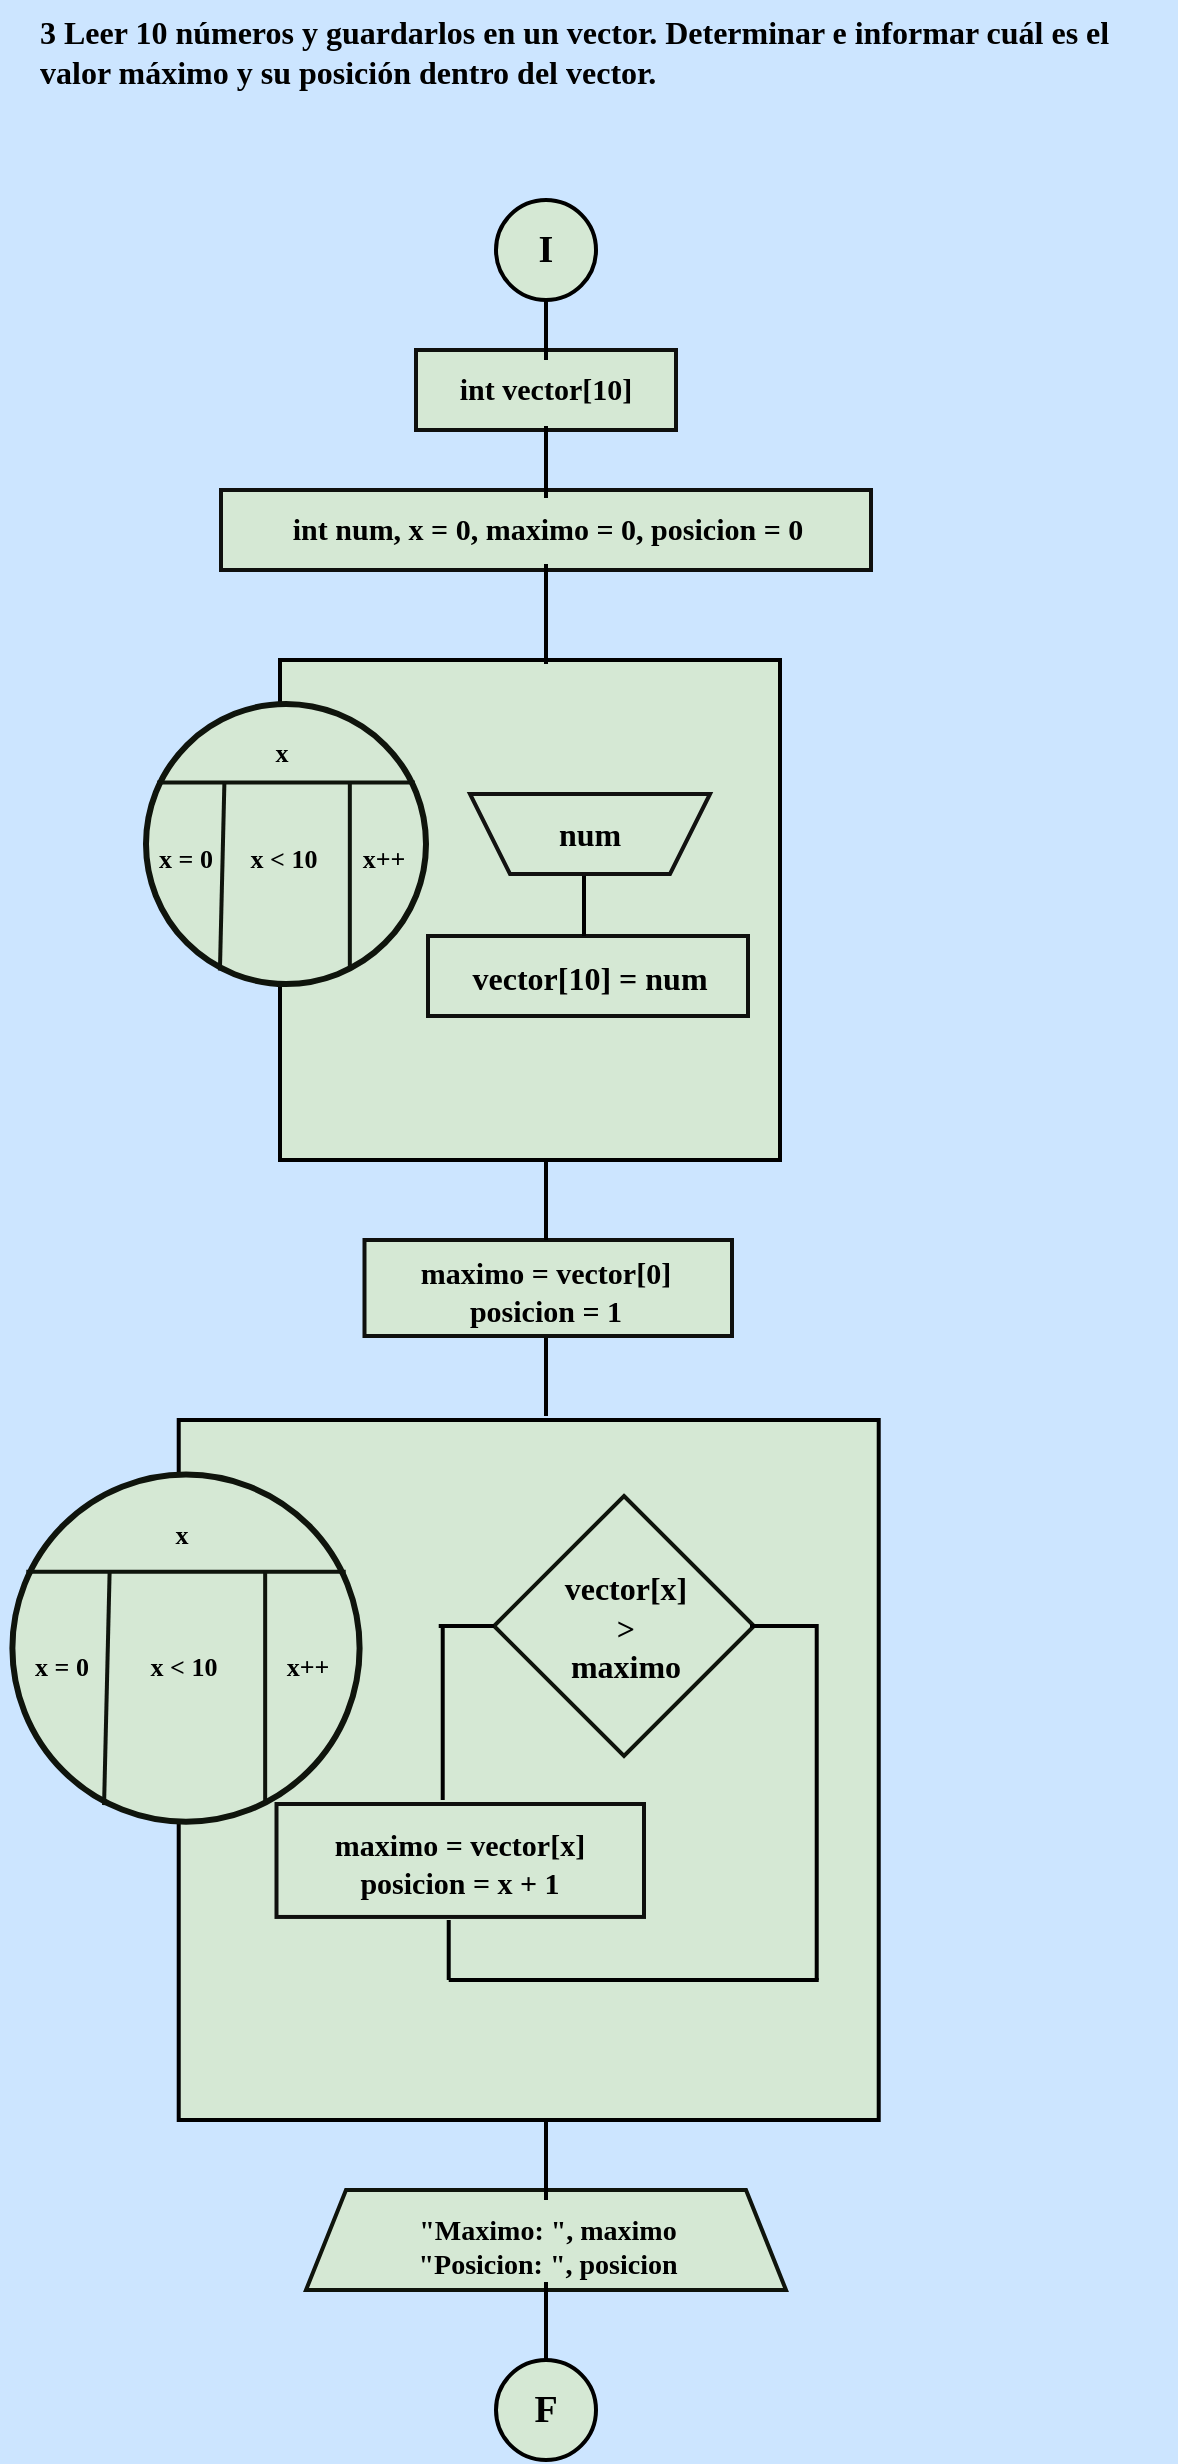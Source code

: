 <mxfile version="24.4.8" type="device">
  <diagram name="Página-1" id="N_XMOAclhd_N4I7GmVK0">
    <mxGraphModel dx="1420" dy="830" grid="1" gridSize="10" guides="1" tooltips="1" connect="1" arrows="1" fold="1" page="1" pageScale="1" pageWidth="827" pageHeight="1169" background="#CCE5FF" math="0" shadow="0">
      <root>
        <mxCell id="0" />
        <mxCell id="1" parent="0" />
        <mxCell id="tAWPGi2jO7DJqhwMYPtC-1" value="&lt;b style=&quot;font-size: 16px;&quot;&gt;&lt;font style=&quot;font-size: 16px;&quot; color=&quot;#000000&quot; face=&quot;Comic Sans MS&quot;&gt;3 Leer 10 números y guardarlos en un vector. Determinar e informar cuál es el valor máximo y su posición dentro del vector.&lt;/font&gt;&lt;/b&gt;" style="text;whiteSpace=wrap;html=1;fontFamily=Architects Daughter;fontSource=https%3A%2F%2Ffonts.googleapis.com%2Fcss%3Ffamily%3DArchitects%2BDaughter;" parent="1" vertex="1">
          <mxGeometry x="100" y="20" width="570" height="60" as="geometry" />
        </mxCell>
        <mxCell id="TJ2M6cgu7bd1UGa0eYtn-57" value="" style="group;aspect=fixed;" vertex="1" connectable="0" parent="1">
          <mxGeometry x="91.36" y="120" width="439.28" height="1130" as="geometry" />
        </mxCell>
        <mxCell id="tAWPGi2jO7DJqhwMYPtC-8" value="" style="group;aspect=fixed;" parent="TJ2M6cgu7bd1UGa0eYtn-57" vertex="1" connectable="0">
          <mxGeometry x="238.64" width="50" height="50" as="geometry" />
        </mxCell>
        <mxCell id="tAWPGi2jO7DJqhwMYPtC-2" value="" style="strokeWidth=2;html=1;shape=mxgraph.flowchart.start_2;whiteSpace=wrap;rounded=0;labelBackgroundColor=none;strokeColor=#000000;align=center;verticalAlign=middle;fontFamily=Helvetica;fontSize=12;fontColor=default;fillColor=#d5e8d4;aspect=fixed;" parent="tAWPGi2jO7DJqhwMYPtC-8" vertex="1">
          <mxGeometry width="50" height="50" as="geometry" />
        </mxCell>
        <mxCell id="tAWPGi2jO7DJqhwMYPtC-6" value="&lt;b&gt;&lt;font color=&quot;#000000&quot; style=&quot;font-size: 19px;&quot; face=&quot;Comic Sans MS&quot;&gt;I&lt;/font&gt;&lt;/b&gt;" style="text;strokeColor=none;align=center;fillColor=none;html=1;verticalAlign=middle;whiteSpace=wrap;rounded=0;fontFamily=Architects Daughter;fontSource=https%3A%2F%2Ffonts.googleapis.com%2Fcss%3Ffamily%3DArchitects%2BDaughter;aspect=fixed;" parent="tAWPGi2jO7DJqhwMYPtC-8" vertex="1">
          <mxGeometry x="5" y="10" width="40" height="30" as="geometry" />
        </mxCell>
        <mxCell id="tAWPGi2jO7DJqhwMYPtC-9" value="" style="group;aspect=fixed;" parent="TJ2M6cgu7bd1UGa0eYtn-57" vertex="1" connectable="0">
          <mxGeometry x="238.64" y="1080" width="50" height="50" as="geometry" />
        </mxCell>
        <mxCell id="tAWPGi2jO7DJqhwMYPtC-3" value="" style="strokeWidth=2;html=1;shape=mxgraph.flowchart.start_2;whiteSpace=wrap;rounded=0;labelBackgroundColor=none;strokeColor=#000000;align=center;verticalAlign=middle;fontFamily=Helvetica;fontSize=12;fontColor=default;fillColor=#d5e8d4;" parent="tAWPGi2jO7DJqhwMYPtC-9" vertex="1">
          <mxGeometry width="50" height="50" as="geometry" />
        </mxCell>
        <mxCell id="tAWPGi2jO7DJqhwMYPtC-7" value="&lt;b&gt;&lt;font color=&quot;#000000&quot; style=&quot;font-size: 19px;&quot; face=&quot;Comic Sans MS&quot;&gt;F&lt;/font&gt;&lt;/b&gt;" style="text;strokeColor=none;align=center;fillColor=none;html=1;verticalAlign=middle;whiteSpace=wrap;rounded=0;fontFamily=Architects Daughter;fontSource=https://fonts.googleapis.com/css?family=Architects+Daughter;" parent="tAWPGi2jO7DJqhwMYPtC-9" vertex="1">
          <mxGeometry x="5" y="10" width="40" height="30" as="geometry" />
        </mxCell>
        <mxCell id="tAWPGi2jO7DJqhwMYPtC-13" value="" style="group;aspect=fixed;" parent="TJ2M6cgu7bd1UGa0eYtn-57" vertex="1" connectable="0">
          <mxGeometry x="168.64" y="70" width="190" height="50" as="geometry" />
        </mxCell>
        <mxCell id="tAWPGi2jO7DJqhwMYPtC-4" value="" style="rounded=0;whiteSpace=wrap;html=1;labelBackgroundColor=none;strokeColor=#0f100e;strokeWidth=2;align=center;verticalAlign=middle;fontFamily=Helvetica;fontSize=12;fontColor=default;fillColor=#d5e8d4;" parent="tAWPGi2jO7DJqhwMYPtC-13" vertex="1">
          <mxGeometry x="30" y="5" width="130" height="40" as="geometry" />
        </mxCell>
        <mxCell id="tAWPGi2jO7DJqhwMYPtC-10" value="&lt;font color=&quot;#000000&quot; face=&quot;Comic Sans MS&quot;&gt;&lt;span style=&quot;font-size: 15px;&quot;&gt;&lt;b&gt;int vector[10]&lt;/b&gt;&lt;/span&gt;&lt;/font&gt;" style="text;strokeColor=none;align=center;fillColor=none;html=1;verticalAlign=middle;whiteSpace=wrap;rounded=0;fontFamily=Architects Daughter;fontSource=https%3A%2F%2Ffonts.googleapis.com%2Fcss%3Ffamily%3DArchitects%2BDaughter;" parent="tAWPGi2jO7DJqhwMYPtC-13" vertex="1">
          <mxGeometry width="190" height="50" as="geometry" />
        </mxCell>
        <mxCell id="TJ2M6cgu7bd1UGa0eYtn-53" value="" style="line;strokeWidth=2;direction=south;html=1;hachureGap=4;fontFamily=Architects Daughter;fontSource=https://fonts.googleapis.com/css?family=Architects+Daughter;strokeColor=#000000;" vertex="1" parent="tAWPGi2jO7DJqhwMYPtC-13">
          <mxGeometry x="90" y="-20" width="10" height="30" as="geometry" />
        </mxCell>
        <mxCell id="tAWPGi2jO7DJqhwMYPtC-14" value="" style="group;aspect=fixed;" parent="TJ2M6cgu7bd1UGa0eYtn-57" vertex="1" connectable="0">
          <mxGeometry x="101.14" y="130" width="325" height="70" as="geometry" />
        </mxCell>
        <mxCell id="tAWPGi2jO7DJqhwMYPtC-11" value="" style="rounded=0;whiteSpace=wrap;html=1;labelBackgroundColor=none;strokeColor=#0f100e;strokeWidth=2;align=center;verticalAlign=middle;fontFamily=Helvetica;fontSize=12;fontColor=default;fillColor=#d5e8d4;" parent="tAWPGi2jO7DJqhwMYPtC-14" vertex="1">
          <mxGeometry y="15" width="325" height="40" as="geometry" />
        </mxCell>
        <mxCell id="tAWPGi2jO7DJqhwMYPtC-12" value="&lt;font face=&quot;Comic Sans MS&quot; color=&quot;#000000&quot;&gt;&lt;span style=&quot;font-size: 15px;&quot;&gt;&lt;b&gt;int num, x = 0, maximo = 0, posicion = 0&lt;/b&gt;&lt;/span&gt;&lt;/font&gt;" style="text;strokeColor=none;align=center;fillColor=none;html=1;verticalAlign=middle;whiteSpace=wrap;rounded=0;fontFamily=Architects Daughter;fontSource=https://fonts.googleapis.com/css?family=Architects+Daughter;" parent="tAWPGi2jO7DJqhwMYPtC-14" vertex="1">
          <mxGeometry x="3" width="320" height="70" as="geometry" />
        </mxCell>
        <mxCell id="TJ2M6cgu7bd1UGa0eYtn-52" value="" style="line;strokeWidth=2;direction=south;html=1;hachureGap=4;fontFamily=Architects Daughter;fontSource=https://fonts.googleapis.com/css?family=Architects+Daughter;strokeColor=#000000;" vertex="1" parent="tAWPGi2jO7DJqhwMYPtC-14">
          <mxGeometry x="157.5" y="-17" width="10" height="36" as="geometry" />
        </mxCell>
        <mxCell id="TJ2M6cgu7bd1UGa0eYtn-1" value="" style="group;aspect=fixed;" vertex="1" connectable="0" parent="TJ2M6cgu7bd1UGa0eYtn-57">
          <mxGeometry x="58.64" y="230" width="322" height="250" as="geometry" />
        </mxCell>
        <mxCell id="TJ2M6cgu7bd1UGa0eYtn-2" value="" style="whiteSpace=wrap;html=1;aspect=fixed;rounded=0;labelBackgroundColor=none;strokeColor=#000000;strokeWidth=2;align=center;verticalAlign=middle;fontFamily=Helvetica;fontSize=12;fontColor=default;fillColor=#d5e8d4;" vertex="1" parent="TJ2M6cgu7bd1UGa0eYtn-1">
          <mxGeometry x="72" width="250" height="250" as="geometry" />
        </mxCell>
        <mxCell id="TJ2M6cgu7bd1UGa0eYtn-3" value="" style="group;aspect=fixed;" vertex="1" connectable="0" parent="TJ2M6cgu7bd1UGa0eYtn-1">
          <mxGeometry y="22" width="149" height="140" as="geometry" />
        </mxCell>
        <mxCell id="TJ2M6cgu7bd1UGa0eYtn-4" value="" style="ellipse;whiteSpace=wrap;html=1;aspect=fixed;rounded=0;labelBackgroundColor=none;strokeColor=#0F140C;strokeWidth=3;align=center;verticalAlign=middle;fontFamily=Helvetica;fontSize=12;fontColor=default;fillColor=#d5e8d4;container=0;" vertex="1" parent="TJ2M6cgu7bd1UGa0eYtn-3">
          <mxGeometry x="5" width="140" height="140" as="geometry" />
        </mxCell>
        <mxCell id="TJ2M6cgu7bd1UGa0eYtn-5" value="" style="endArrow=none;html=1;rounded=0;strokeColor=#0F140C;fontFamily=Helvetica;fontSize=12;fontColor=default;fillColor=#B2C9AB;strokeWidth=2;" edge="1" parent="TJ2M6cgu7bd1UGa0eYtn-3">
          <mxGeometry width="50" height="50" relative="1" as="geometry">
            <mxPoint x="139.4" y="39.2" as="sourcePoint" />
            <mxPoint x="10.6" y="39.2" as="targetPoint" />
          </mxGeometry>
        </mxCell>
        <mxCell id="TJ2M6cgu7bd1UGa0eYtn-6" value="" style="endArrow=none;html=1;rounded=0;strokeColor=#0F140C;fontFamily=Helvetica;fontSize=12;fontColor=default;fillColor=#B2C9AB;exitX=0.264;exitY=0.952;exitDx=0;exitDy=0;exitPerimeter=0;strokeWidth=2;" edge="1" parent="TJ2M6cgu7bd1UGa0eYtn-3" source="TJ2M6cgu7bd1UGa0eYtn-4">
          <mxGeometry width="50" height="50" relative="1" as="geometry">
            <mxPoint x="38.6" y="84" as="sourcePoint" />
            <mxPoint x="44.2" y="39.2" as="targetPoint" />
          </mxGeometry>
        </mxCell>
        <mxCell id="TJ2M6cgu7bd1UGa0eYtn-7" value="" style="endArrow=none;html=1;rounded=0;strokeColor=#0F140C;fontFamily=Helvetica;fontSize=12;fontColor=default;fillColor=#B2C9AB;exitX=0.728;exitY=0.948;exitDx=0;exitDy=0;exitPerimeter=0;strokeWidth=2;" edge="1" parent="TJ2M6cgu7bd1UGa0eYtn-3" source="TJ2M6cgu7bd1UGa0eYtn-4">
          <mxGeometry width="50" height="50" relative="1" as="geometry">
            <mxPoint x="89.0" y="95.2" as="sourcePoint" />
            <mxPoint x="106.92" y="39.2" as="targetPoint" />
          </mxGeometry>
        </mxCell>
        <mxCell id="TJ2M6cgu7bd1UGa0eYtn-8" value="&lt;font face=&quot;Comic Sans MS&quot; color=&quot;#000000&quot;&gt;&lt;span style=&quot;font-size: 13px;&quot;&gt;&lt;b&gt;x&lt;/b&gt;&lt;/span&gt;&lt;/font&gt;" style="text;strokeColor=none;align=center;fillColor=none;html=1;verticalAlign=middle;whiteSpace=wrap;rounded=0;fontFamily=Architects Daughter;fontSource=https://fonts.googleapis.com/css?family=Architects+Daughter;container=0;" vertex="1" parent="TJ2M6cgu7bd1UGa0eYtn-3">
          <mxGeometry x="48" y="10" width="50" height="30" as="geometry" />
        </mxCell>
        <mxCell id="TJ2M6cgu7bd1UGa0eYtn-9" value="&lt;font color=&quot;#000000&quot; size=&quot;1&quot; face=&quot;Comic Sans MS&quot;&gt;&lt;b style=&quot;font-size: 13px;&quot;&gt;x++&lt;/b&gt;&lt;/font&gt;" style="text;strokeColor=none;align=center;fillColor=none;html=1;verticalAlign=middle;whiteSpace=wrap;rounded=0;fontFamily=Architects Daughter;fontSource=https://fonts.googleapis.com/css?family=Architects+Daughter;container=0;" vertex="1" parent="TJ2M6cgu7bd1UGa0eYtn-3">
          <mxGeometry x="99" y="63" width="50" height="30" as="geometry" />
        </mxCell>
        <mxCell id="TJ2M6cgu7bd1UGa0eYtn-10" value="&lt;font color=&quot;#000000&quot; size=&quot;1&quot; face=&quot;Comic Sans MS&quot;&gt;&lt;b style=&quot;font-size: 13px;&quot;&gt;x &amp;lt; 10&lt;/b&gt;&lt;/font&gt;" style="text;strokeColor=none;align=center;fillColor=none;html=1;verticalAlign=middle;whiteSpace=wrap;rounded=0;fontFamily=Architects Daughter;fontSource=https://fonts.googleapis.com/css?family=Architects+Daughter;container=0;" vertex="1" parent="TJ2M6cgu7bd1UGa0eYtn-3">
          <mxGeometry x="44" y="63" width="60" height="30" as="geometry" />
        </mxCell>
        <mxCell id="TJ2M6cgu7bd1UGa0eYtn-11" value="&lt;font color=&quot;#000000&quot; size=&quot;1&quot; face=&quot;Comic Sans MS&quot;&gt;&lt;b style=&quot;font-size: 13px;&quot;&gt;x = 0&lt;/b&gt;&lt;/font&gt;" style="text;strokeColor=none;align=center;fillColor=none;html=1;verticalAlign=middle;whiteSpace=wrap;rounded=0;fontFamily=Architects Daughter;fontSource=https://fonts.googleapis.com/css?family=Architects+Daughter;container=0;" vertex="1" parent="TJ2M6cgu7bd1UGa0eYtn-3">
          <mxGeometry y="63" width="50" height="30" as="geometry" />
        </mxCell>
        <mxCell id="TJ2M6cgu7bd1UGa0eYtn-12" value="" style="group;aspect=fixed;" vertex="1" connectable="0" parent="TJ2M6cgu7bd1UGa0eYtn-1">
          <mxGeometry x="167" y="67" width="120" height="40" as="geometry" />
        </mxCell>
        <mxCell id="TJ2M6cgu7bd1UGa0eYtn-13" value="" style="shape=trapezoid;perimeter=trapezoidPerimeter;whiteSpace=wrap;html=1;fixedSize=1;rounded=0;labelBackgroundColor=none;strokeColor=#121211;strokeWidth=2;align=center;verticalAlign=middle;fontFamily=Helvetica;fontSize=12;fontColor=default;fillColor=#d5e8d4;direction=west;container=0;" vertex="1" parent="TJ2M6cgu7bd1UGa0eYtn-12">
          <mxGeometry width="120" height="40" as="geometry">
            <mxRectangle x="-1020" y="-650" width="50" height="40" as="alternateBounds" />
          </mxGeometry>
        </mxCell>
        <mxCell id="TJ2M6cgu7bd1UGa0eYtn-14" value="&lt;font size=&quot;1&quot; face=&quot;Comic Sans MS&quot; color=&quot;#000000&quot;&gt;&lt;b style=&quot;font-size: 16px;&quot;&gt;num&lt;/b&gt;&lt;/font&gt;" style="text;strokeColor=none;align=center;fillColor=none;html=1;verticalAlign=middle;whiteSpace=wrap;rounded=0;fontFamily=Architects Daughter;fontSource=https://fonts.googleapis.com/css?family=Architects+Daughter;container=0;" vertex="1" parent="TJ2M6cgu7bd1UGa0eYtn-12">
          <mxGeometry x="20" y="5" width="80" height="30" as="geometry" />
        </mxCell>
        <mxCell id="TJ2M6cgu7bd1UGa0eYtn-15" value="" style="group;aspect=fixed;" vertex="1" connectable="0" parent="TJ2M6cgu7bd1UGa0eYtn-1">
          <mxGeometry x="137" y="138" width="180" height="40" as="geometry" />
        </mxCell>
        <mxCell id="TJ2M6cgu7bd1UGa0eYtn-16" value="" style="rounded=0;whiteSpace=wrap;html=1;labelBackgroundColor=none;strokeColor=#0f100e;strokeWidth=2;align=center;verticalAlign=middle;fontFamily=Helvetica;fontSize=12;fontColor=default;fillColor=#d5e8d4;" vertex="1" parent="TJ2M6cgu7bd1UGa0eYtn-15">
          <mxGeometry x="9" width="160" height="40" as="geometry" />
        </mxCell>
        <mxCell id="TJ2M6cgu7bd1UGa0eYtn-17" value="&lt;font size=&quot;1&quot; face=&quot;Comic Sans MS&quot; color=&quot;#000000&quot;&gt;&lt;b style=&quot;font-size: 16px;&quot;&gt;vector[10] = num&lt;/b&gt;&lt;/font&gt;" style="text;strokeColor=none;align=center;fillColor=none;html=1;verticalAlign=middle;whiteSpace=wrap;rounded=0;fontFamily=Architects Daughter;fontSource=https://fonts.googleapis.com/css?family=Architects+Daughter;" vertex="1" parent="TJ2M6cgu7bd1UGa0eYtn-15">
          <mxGeometry y="6" width="180" height="30" as="geometry" />
        </mxCell>
        <mxCell id="TJ2M6cgu7bd1UGa0eYtn-58" value="" style="line;strokeWidth=2;direction=south;html=1;hachureGap=4;fontFamily=Architects Daughter;fontSource=https://fonts.googleapis.com/css?family=Architects+Daughter;strokeColor=#000000;" vertex="1" parent="TJ2M6cgu7bd1UGa0eYtn-1">
          <mxGeometry x="219" y="108" width="10" height="30" as="geometry" />
        </mxCell>
        <mxCell id="TJ2M6cgu7bd1UGa0eYtn-23" value="" style="group;aspect=fixed;" vertex="1" connectable="0" parent="TJ2M6cgu7bd1UGa0eYtn-57">
          <mxGeometry x="168.64" y="520" width="190" height="51" as="geometry" />
        </mxCell>
        <mxCell id="TJ2M6cgu7bd1UGa0eYtn-21" value="" style="rounded=0;whiteSpace=wrap;html=1;labelBackgroundColor=none;strokeColor=#0f100e;strokeWidth=2;align=center;verticalAlign=middle;fontFamily=Helvetica;fontSize=12;fontColor=default;fillColor=#d5e8d4;container=0;" vertex="1" parent="TJ2M6cgu7bd1UGa0eYtn-23">
          <mxGeometry x="4.25" width="183.75" height="48" as="geometry" />
        </mxCell>
        <mxCell id="TJ2M6cgu7bd1UGa0eYtn-22" value="&lt;font color=&quot;#000000&quot; face=&quot;Comic Sans MS&quot;&gt;&lt;span style=&quot;font-size: 15px;&quot;&gt;&lt;b&gt;maximo = vector[0]&lt;/b&gt;&lt;/span&gt;&lt;/font&gt;&lt;div&gt;&lt;font color=&quot;#000000&quot; face=&quot;Comic Sans MS&quot;&gt;&lt;span style=&quot;font-size: 15px;&quot;&gt;&lt;b&gt;posicion = 1&lt;/b&gt;&lt;/span&gt;&lt;/font&gt;&lt;/div&gt;" style="text;strokeColor=none;align=center;fillColor=none;html=1;verticalAlign=middle;whiteSpace=wrap;rounded=0;fontFamily=Architects Daughter;fontSource=https://fonts.googleapis.com/css?family=Architects+Daughter;container=0;" vertex="1" parent="TJ2M6cgu7bd1UGa0eYtn-23">
          <mxGeometry y="1" width="190" height="50" as="geometry" />
        </mxCell>
        <mxCell id="TJ2M6cgu7bd1UGa0eYtn-24" value="" style="group;aspect=fixed;" vertex="1" connectable="0" parent="TJ2M6cgu7bd1UGa0eYtn-57">
          <mxGeometry y="610" width="439.28" height="350" as="geometry" />
        </mxCell>
        <mxCell id="TJ2M6cgu7bd1UGa0eYtn-25" value="" style="whiteSpace=wrap;html=1;aspect=fixed;rounded=0;labelBackgroundColor=none;strokeColor=#000000;strokeWidth=2;align=center;verticalAlign=middle;fontFamily=Helvetica;fontSize=12;fontColor=default;fillColor=#d5e8d4;" vertex="1" parent="TJ2M6cgu7bd1UGa0eYtn-24">
          <mxGeometry x="80" width="350" height="350" as="geometry" />
        </mxCell>
        <mxCell id="TJ2M6cgu7bd1UGa0eYtn-26" value="" style="group;aspect=fixed;" vertex="1" connectable="0" parent="TJ2M6cgu7bd1UGa0eYtn-24">
          <mxGeometry x="-9.36" y="27.28" width="184.76" height="173.6" as="geometry" />
        </mxCell>
        <mxCell id="TJ2M6cgu7bd1UGa0eYtn-27" value="" style="ellipse;whiteSpace=wrap;html=1;aspect=fixed;rounded=0;labelBackgroundColor=none;strokeColor=#0F140C;strokeWidth=3;align=center;verticalAlign=middle;fontFamily=Helvetica;fontSize=12;fontColor=default;fillColor=#d5e8d4;container=0;" vertex="1" parent="TJ2M6cgu7bd1UGa0eYtn-26">
          <mxGeometry x="6.2" width="173.6" height="173.6" as="geometry" />
        </mxCell>
        <mxCell id="TJ2M6cgu7bd1UGa0eYtn-28" value="" style="endArrow=none;html=1;rounded=0;strokeColor=#0F140C;fontFamily=Helvetica;fontSize=12;fontColor=default;fillColor=#B2C9AB;strokeWidth=2;" edge="1" parent="TJ2M6cgu7bd1UGa0eYtn-26">
          <mxGeometry width="50" height="50" relative="1" as="geometry">
            <mxPoint x="172.856" y="48.608" as="sourcePoint" />
            <mxPoint x="13.144" y="48.608" as="targetPoint" />
          </mxGeometry>
        </mxCell>
        <mxCell id="TJ2M6cgu7bd1UGa0eYtn-29" value="" style="endArrow=none;html=1;rounded=0;strokeColor=#0F140C;fontFamily=Helvetica;fontSize=12;fontColor=default;fillColor=#B2C9AB;exitX=0.264;exitY=0.952;exitDx=0;exitDy=0;exitPerimeter=0;strokeWidth=2;" edge="1" parent="TJ2M6cgu7bd1UGa0eYtn-26" source="TJ2M6cgu7bd1UGa0eYtn-27">
          <mxGeometry width="50" height="50" relative="1" as="geometry">
            <mxPoint x="47.864" y="104.16" as="sourcePoint" />
            <mxPoint x="54.808" y="48.608" as="targetPoint" />
          </mxGeometry>
        </mxCell>
        <mxCell id="TJ2M6cgu7bd1UGa0eYtn-30" value="" style="endArrow=none;html=1;rounded=0;strokeColor=#0F140C;fontFamily=Helvetica;fontSize=12;fontColor=default;fillColor=#B2C9AB;exitX=0.728;exitY=0.948;exitDx=0;exitDy=0;exitPerimeter=0;strokeWidth=2;" edge="1" parent="TJ2M6cgu7bd1UGa0eYtn-26" source="TJ2M6cgu7bd1UGa0eYtn-27">
          <mxGeometry width="50" height="50" relative="1" as="geometry">
            <mxPoint x="110.36" y="118.048" as="sourcePoint" />
            <mxPoint x="132.581" y="48.608" as="targetPoint" />
          </mxGeometry>
        </mxCell>
        <mxCell id="TJ2M6cgu7bd1UGa0eYtn-31" value="&lt;font face=&quot;Comic Sans MS&quot; color=&quot;#000000&quot;&gt;&lt;span style=&quot;font-size: 13px;&quot;&gt;&lt;b&gt;x&lt;/b&gt;&lt;/span&gt;&lt;/font&gt;" style="text;strokeColor=none;align=center;fillColor=none;html=1;verticalAlign=middle;whiteSpace=wrap;rounded=0;fontFamily=Architects Daughter;fontSource=https://fonts.googleapis.com/css?family=Architects+Daughter;container=0;" vertex="1" parent="TJ2M6cgu7bd1UGa0eYtn-26">
          <mxGeometry x="59.52" y="12.4" width="62" height="37.2" as="geometry" />
        </mxCell>
        <mxCell id="TJ2M6cgu7bd1UGa0eYtn-32" value="&lt;font color=&quot;#000000&quot; size=&quot;1&quot; face=&quot;Comic Sans MS&quot;&gt;&lt;b style=&quot;font-size: 13px;&quot;&gt;x++&lt;/b&gt;&lt;/font&gt;" style="text;strokeColor=none;align=center;fillColor=none;html=1;verticalAlign=middle;whiteSpace=wrap;rounded=0;fontFamily=Architects Daughter;fontSource=https://fonts.googleapis.com/css?family=Architects+Daughter;container=0;" vertex="1" parent="TJ2M6cgu7bd1UGa0eYtn-26">
          <mxGeometry x="122.76" y="78.12" width="62" height="37.2" as="geometry" />
        </mxCell>
        <mxCell id="TJ2M6cgu7bd1UGa0eYtn-33" value="&lt;font color=&quot;#000000&quot; size=&quot;1&quot; face=&quot;Comic Sans MS&quot;&gt;&lt;b style=&quot;font-size: 13px;&quot;&gt;x &amp;lt; 10&lt;/b&gt;&lt;/font&gt;" style="text;strokeColor=none;align=center;fillColor=none;html=1;verticalAlign=middle;whiteSpace=wrap;rounded=0;fontFamily=Architects Daughter;fontSource=https://fonts.googleapis.com/css?family=Architects+Daughter;container=0;" vertex="1" parent="TJ2M6cgu7bd1UGa0eYtn-26">
          <mxGeometry x="54.56" y="78.12" width="74.4" height="37.2" as="geometry" />
        </mxCell>
        <mxCell id="TJ2M6cgu7bd1UGa0eYtn-34" value="&lt;font color=&quot;#000000&quot; size=&quot;1&quot; face=&quot;Comic Sans MS&quot;&gt;&lt;b style=&quot;font-size: 13px;&quot;&gt;x = 0&lt;/b&gt;&lt;/font&gt;" style="text;strokeColor=none;align=center;fillColor=none;html=1;verticalAlign=middle;whiteSpace=wrap;rounded=0;fontFamily=Architects Daughter;fontSource=https://fonts.googleapis.com/css?family=Architects+Daughter;container=0;" vertex="1" parent="TJ2M6cgu7bd1UGa0eYtn-26">
          <mxGeometry y="78.12" width="62" height="37.2" as="geometry" />
        </mxCell>
        <mxCell id="TJ2M6cgu7bd1UGa0eYtn-35" value="" style="group;aspect=fixed;" vertex="1" connectable="0" parent="TJ2M6cgu7bd1UGa0eYtn-24">
          <mxGeometry x="237.64" y="38" width="131" height="130" as="geometry" />
        </mxCell>
        <mxCell id="TJ2M6cgu7bd1UGa0eYtn-36" value="" style="rhombus;whiteSpace=wrap;html=1;rounded=0;labelBackgroundColor=none;strokeColor=#0F140C;strokeWidth=2;align=center;verticalAlign=middle;fontFamily=Helvetica;fontSize=12;fontColor=default;fillColor=#d5e8d4;" vertex="1" parent="TJ2M6cgu7bd1UGa0eYtn-35">
          <mxGeometry width="130" height="130" as="geometry" />
        </mxCell>
        <mxCell id="TJ2M6cgu7bd1UGa0eYtn-37" value="&lt;font size=&quot;1&quot; face=&quot;Comic Sans MS&quot; color=&quot;#000000&quot;&gt;&lt;b style=&quot;font-size: 16px;&quot;&gt;vector[x]&lt;/b&gt;&lt;/font&gt;&lt;div&gt;&lt;font face=&quot;Comic Sans MS&quot; color=&quot;#000000&quot;&gt;&lt;span style=&quot;font-size: 16px;&quot;&gt;&lt;b&gt;&amp;gt;&lt;/b&gt;&lt;/span&gt;&lt;/font&gt;&lt;/div&gt;&lt;div&gt;&lt;font size=&quot;1&quot; face=&quot;Comic Sans MS&quot; color=&quot;#000000&quot;&gt;&lt;b style=&quot;font-size: 16px;&quot;&gt;maximo&lt;/b&gt;&lt;/font&gt;&lt;/div&gt;" style="text;strokeColor=none;align=center;fillColor=none;html=1;verticalAlign=middle;whiteSpace=wrap;rounded=0;fontFamily=Architects Daughter;fontSource=https://fonts.googleapis.com/css?family=Architects+Daughter;" vertex="1" parent="TJ2M6cgu7bd1UGa0eYtn-35">
          <mxGeometry x="1" y="31" width="130" height="70" as="geometry" />
        </mxCell>
        <mxCell id="TJ2M6cgu7bd1UGa0eYtn-41" value="" style="line;strokeWidth=2;html=1;perimeter=backbonePerimeter;points=[];outlineConnect=0;hachureGap=4;fontFamily=Architects Daughter;fontSource=https://fonts.googleapis.com/css?family=Architects+Daughter;strokeColor=#000000;" vertex="1" parent="TJ2M6cgu7bd1UGa0eYtn-24">
          <mxGeometry x="210" y="98" width="27.64" height="10" as="geometry" />
        </mxCell>
        <mxCell id="TJ2M6cgu7bd1UGa0eYtn-42" value="" style="line;strokeWidth=2;html=1;perimeter=backbonePerimeter;points=[];outlineConnect=0;hachureGap=4;fontFamily=Architects Daughter;fontSource=https://fonts.googleapis.com/css?family=Architects+Daughter;strokeColor=#000000;" vertex="1" parent="TJ2M6cgu7bd1UGa0eYtn-24">
          <mxGeometry x="365.64" y="98" width="34.36" height="10" as="geometry" />
        </mxCell>
        <mxCell id="TJ2M6cgu7bd1UGa0eYtn-43" value="" style="line;strokeWidth=2;direction=south;html=1;hachureGap=4;fontFamily=Architects Daughter;fontSource=https://fonts.googleapis.com/css?family=Architects+Daughter;strokeColor=#000000;" vertex="1" parent="TJ2M6cgu7bd1UGa0eYtn-24">
          <mxGeometry x="207" y="103" width="10" height="87" as="geometry" />
        </mxCell>
        <mxCell id="TJ2M6cgu7bd1UGa0eYtn-44" value="" style="line;strokeWidth=2;direction=south;html=1;hachureGap=4;fontFamily=Architects Daughter;fontSource=https://fonts.googleapis.com/css?family=Architects+Daughter;strokeColor=#000000;" vertex="1" parent="TJ2M6cgu7bd1UGa0eYtn-24">
          <mxGeometry x="394" y="104" width="10" height="176" as="geometry" />
        </mxCell>
        <mxCell id="TJ2M6cgu7bd1UGa0eYtn-45" value="" style="line;strokeWidth=2;direction=south;html=1;hachureGap=4;fontFamily=Architects Daughter;fontSource=https://fonts.googleapis.com/css?family=Architects+Daughter;strokeColor=#000000;" vertex="1" parent="TJ2M6cgu7bd1UGa0eYtn-24">
          <mxGeometry x="210" y="250" width="10" height="30" as="geometry" />
        </mxCell>
        <mxCell id="TJ2M6cgu7bd1UGa0eYtn-46" value="" style="line;strokeWidth=2;html=1;perimeter=backbonePerimeter;points=[];outlineConnect=0;hachureGap=4;fontFamily=Architects Daughter;fontSource=https://fonts.googleapis.com/css?family=Architects+Daughter;strokeColor=#000000;" vertex="1" parent="TJ2M6cgu7bd1UGa0eYtn-24">
          <mxGeometry x="215" y="275" width="185" height="10" as="geometry" />
        </mxCell>
        <mxCell id="TJ2M6cgu7bd1UGa0eYtn-47" value="" style="group;" vertex="1" connectable="0" parent="TJ2M6cgu7bd1UGa0eYtn-24">
          <mxGeometry x="124.64" y="192" width="190" height="60" as="geometry" />
        </mxCell>
        <mxCell id="TJ2M6cgu7bd1UGa0eYtn-48" value="" style="rounded=0;whiteSpace=wrap;html=1;labelBackgroundColor=none;strokeColor=#0f100e;strokeWidth=2;align=center;verticalAlign=middle;fontFamily=Helvetica;fontSize=12;fontColor=default;fillColor=#d5e8d4;container=0;" vertex="1" parent="TJ2M6cgu7bd1UGa0eYtn-47">
          <mxGeometry x="4.25" width="183.75" height="56.471" as="geometry" />
        </mxCell>
        <mxCell id="TJ2M6cgu7bd1UGa0eYtn-49" value="&lt;font color=&quot;#000000&quot; face=&quot;Comic Sans MS&quot;&gt;&lt;span style=&quot;font-size: 15px;&quot;&gt;&lt;b&gt;maximo = vector[x]&lt;/b&gt;&lt;/span&gt;&lt;/font&gt;&lt;div&gt;&lt;font color=&quot;#000000&quot; face=&quot;Comic Sans MS&quot;&gt;&lt;span style=&quot;font-size: 15px;&quot;&gt;&lt;b&gt;posicion = x + 1&lt;/b&gt;&lt;/span&gt;&lt;/font&gt;&lt;/div&gt;" style="text;strokeColor=none;align=center;fillColor=none;html=1;verticalAlign=middle;whiteSpace=wrap;rounded=0;fontFamily=Architects Daughter;fontSource=https://fonts.googleapis.com/css?family=Architects+Daughter;container=0;" vertex="1" parent="TJ2M6cgu7bd1UGa0eYtn-47">
          <mxGeometry x="16" width="160" height="60" as="geometry" />
        </mxCell>
        <mxCell id="TJ2M6cgu7bd1UGa0eYtn-38" value="" style="group;aspect=fixed;" vertex="1" connectable="0" parent="TJ2M6cgu7bd1UGa0eYtn-57">
          <mxGeometry x="143.64" y="995" width="240" height="54" as="geometry" />
        </mxCell>
        <mxCell id="TJ2M6cgu7bd1UGa0eYtn-39" value="" style="shape=trapezoid;perimeter=trapezoidPerimeter;whiteSpace=wrap;html=1;fixedSize=1;rounded=0;labelBackgroundColor=none;strokeColor=#0F140C;strokeWidth=2;align=center;verticalAlign=middle;fontFamily=Helvetica;fontSize=12;fontColor=default;fillColor=#d5e8d4;" vertex="1" parent="TJ2M6cgu7bd1UGa0eYtn-38">
          <mxGeometry width="240" height="50" as="geometry" />
        </mxCell>
        <mxCell id="TJ2M6cgu7bd1UGa0eYtn-40" value="&lt;font face=&quot;Comic Sans MS&quot; color=&quot;#000000&quot;&gt;&lt;span style=&quot;font-size: 14px;&quot;&gt;&lt;b&gt;&quot;Maximo: &quot;, maximo&lt;/b&gt;&lt;/span&gt;&lt;/font&gt;&lt;div&gt;&lt;font face=&quot;Comic Sans MS&quot; color=&quot;#000000&quot;&gt;&lt;span style=&quot;font-size: 14px;&quot;&gt;&lt;b&gt;&quot;Posicion: &quot;, posicion&lt;/b&gt;&lt;/span&gt;&lt;/font&gt;&lt;/div&gt;" style="text;strokeColor=none;align=center;fillColor=none;html=1;verticalAlign=middle;whiteSpace=wrap;rounded=0;fontFamily=Architects Daughter;fontSource=https://fonts.googleapis.com/css?family=Architects+Daughter;" vertex="1" parent="TJ2M6cgu7bd1UGa0eYtn-38">
          <mxGeometry x="16" y="4" width="210" height="50" as="geometry" />
        </mxCell>
        <mxCell id="TJ2M6cgu7bd1UGa0eYtn-50" value="" style="line;strokeWidth=2;direction=south;html=1;hachureGap=4;fontFamily=Architects Daughter;fontSource=https://fonts.googleapis.com/css?family=Architects+Daughter;strokeColor=#000000;" vertex="1" parent="TJ2M6cgu7bd1UGa0eYtn-57">
          <mxGeometry x="258.64" y="960" width="10" height="40" as="geometry" />
        </mxCell>
        <mxCell id="TJ2M6cgu7bd1UGa0eYtn-51" value="" style="line;strokeWidth=2;direction=south;html=1;hachureGap=4;fontFamily=Architects Daughter;fontSource=https://fonts.googleapis.com/css?family=Architects+Daughter;strokeColor=#000000;" vertex="1" parent="TJ2M6cgu7bd1UGa0eYtn-57">
          <mxGeometry x="258.64" y="182" width="10" height="50" as="geometry" />
        </mxCell>
        <mxCell id="TJ2M6cgu7bd1UGa0eYtn-54" value="" style="line;strokeWidth=2;direction=south;html=1;hachureGap=4;fontFamily=Architects Daughter;fontSource=https://fonts.googleapis.com/css?family=Architects+Daughter;strokeColor=#000000;" vertex="1" parent="TJ2M6cgu7bd1UGa0eYtn-57">
          <mxGeometry x="258.64" y="480" width="10" height="40" as="geometry" />
        </mxCell>
        <mxCell id="TJ2M6cgu7bd1UGa0eYtn-55" value="" style="line;strokeWidth=2;direction=south;html=1;hachureGap=4;fontFamily=Architects Daughter;fontSource=https://fonts.googleapis.com/css?family=Architects+Daughter;strokeColor=#000000;" vertex="1" parent="TJ2M6cgu7bd1UGa0eYtn-57">
          <mxGeometry x="258.64" y="569" width="10" height="39" as="geometry" />
        </mxCell>
        <mxCell id="TJ2M6cgu7bd1UGa0eYtn-56" value="" style="line;strokeWidth=2;direction=south;html=1;hachureGap=4;fontFamily=Architects Daughter;fontSource=https://fonts.googleapis.com/css?family=Architects+Daughter;strokeColor=#000000;" vertex="1" parent="TJ2M6cgu7bd1UGa0eYtn-57">
          <mxGeometry x="258.64" y="1041" width="10" height="40" as="geometry" />
        </mxCell>
      </root>
    </mxGraphModel>
  </diagram>
</mxfile>
